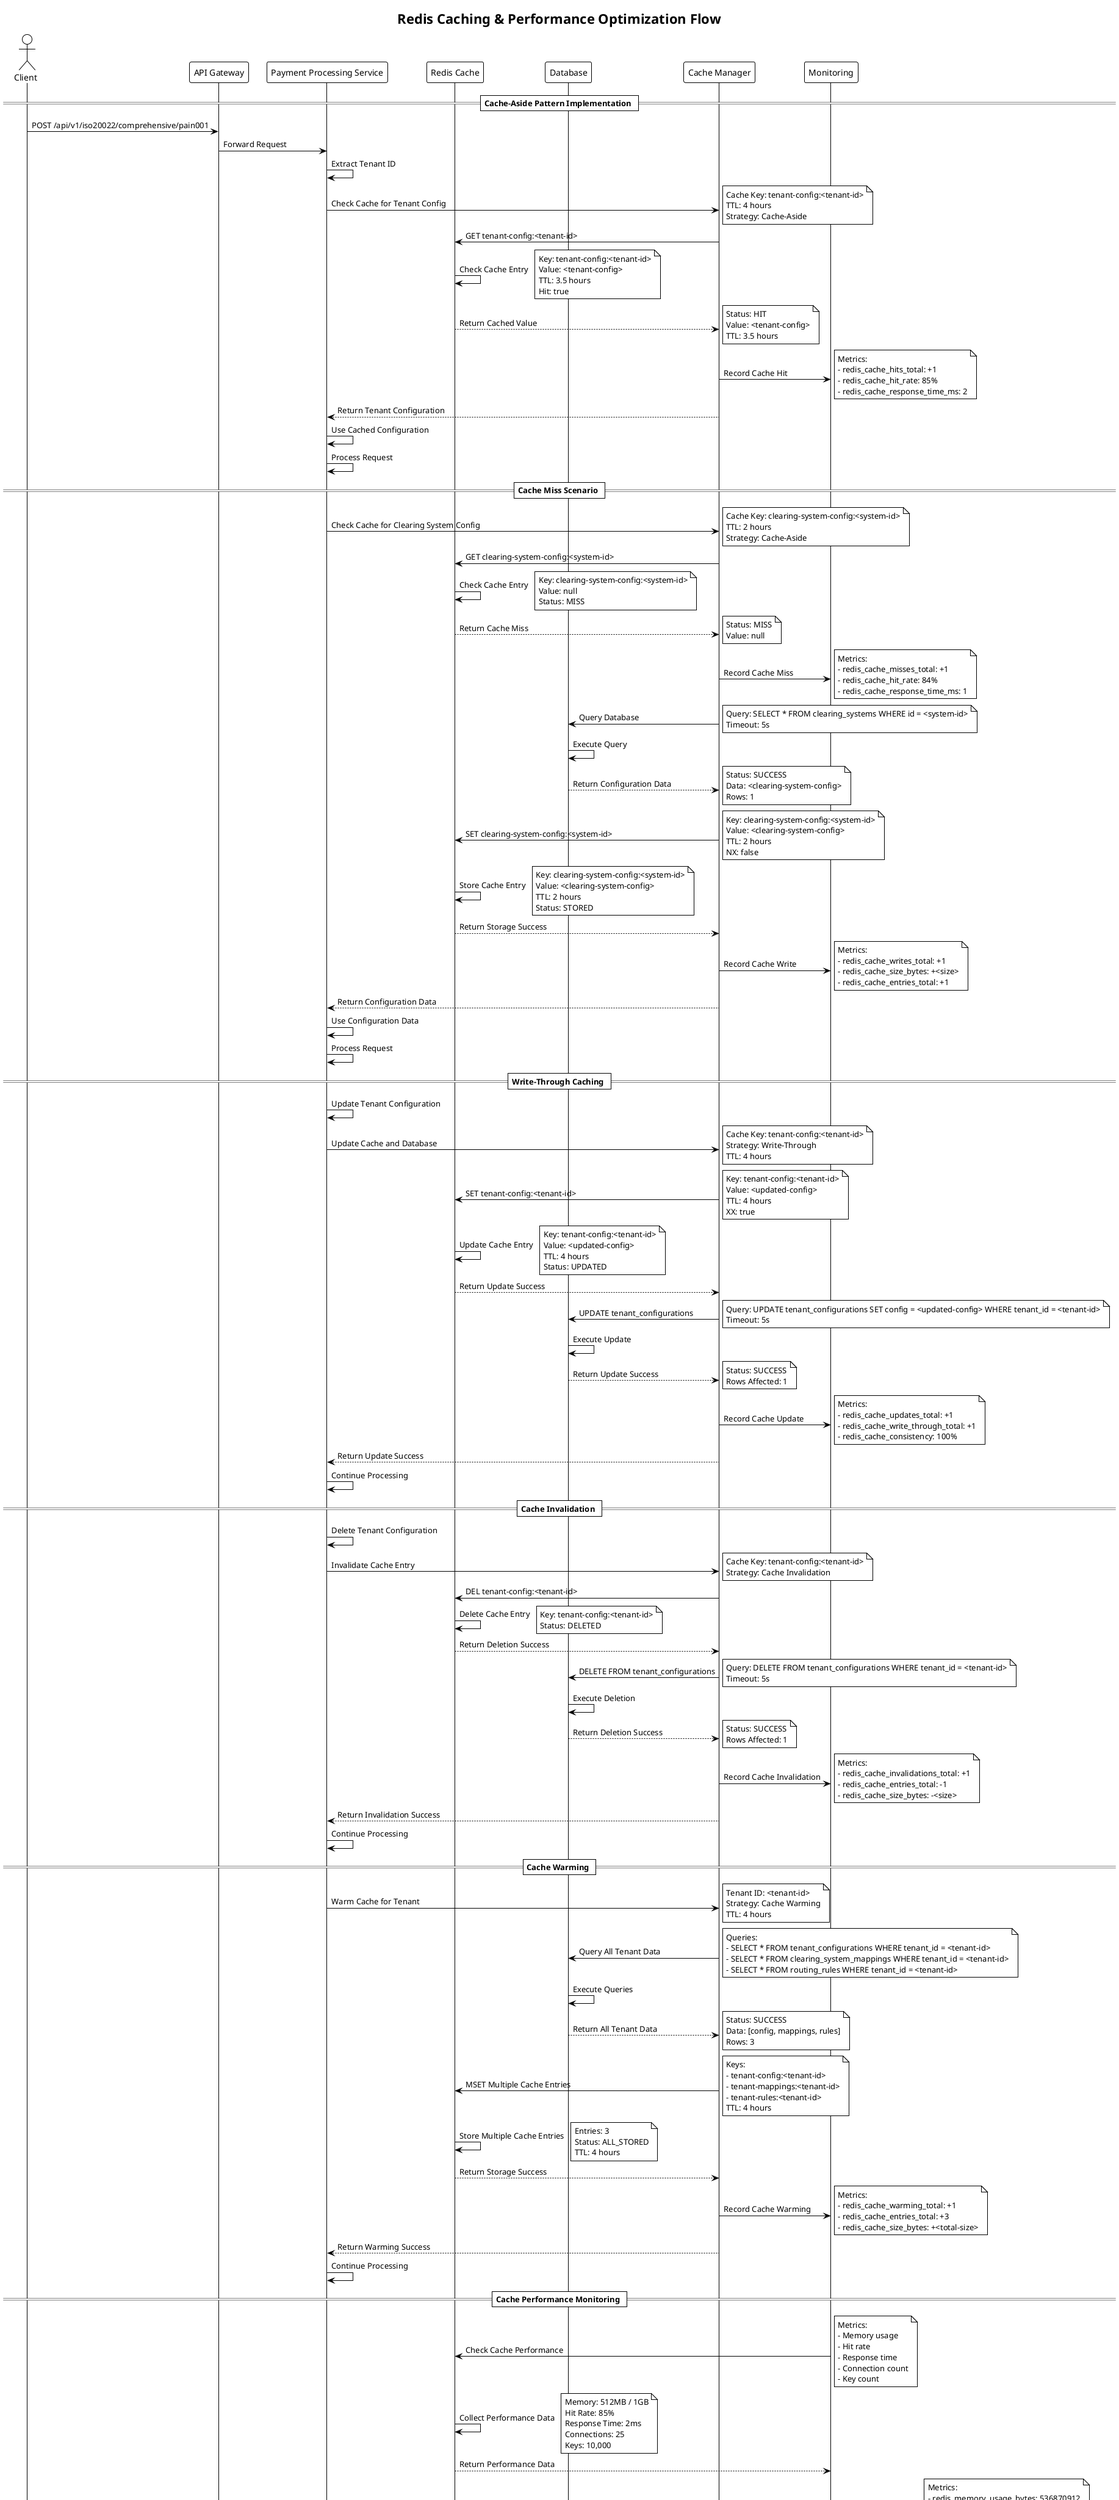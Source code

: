@startuml CACHING_REDIS_FLOW
!theme plain
title Redis Caching & Performance Optimization Flow

actor Client as C
participant "API Gateway" as AG
participant "Payment Processing Service" as MS
participant "Redis Cache" as RC
participant "Database" as DB
participant "Cache Manager" as CM
participant "Monitoring" as M

== Cache-Aside Pattern Implementation ==

C -> AG: POST /api/v1/iso20022/comprehensive/pain001
AG -> MS: Forward Request
MS -> MS: Extract Tenant ID
MS -> CM: Check Cache for Tenant Config
note right: Cache Key: tenant-config:<tenant-id>\nTTL: 4 hours\nStrategy: Cache-Aside

CM -> RC: GET tenant-config:<tenant-id>
RC -> RC: Check Cache Entry
note right: Key: tenant-config:<tenant-id>\nValue: <tenant-config>\nTTL: 3.5 hours\nHit: true

RC --> CM: Return Cached Value
note right: Status: HIT\nValue: <tenant-config>\nTTL: 3.5 hours

CM -> M: Record Cache Hit
note right: Metrics:\n- redis_cache_hits_total: +1\n- redis_cache_hit_rate: 85%\n- redis_cache_response_time_ms: 2

CM --> MS: Return Tenant Configuration
MS -> MS: Use Cached Configuration
MS -> MS: Process Request

== Cache Miss Scenario ==

MS -> CM: Check Cache for Clearing System Config
note right: Cache Key: clearing-system-config:<system-id>\nTTL: 2 hours\nStrategy: Cache-Aside

CM -> RC: GET clearing-system-config:<system-id>
RC -> RC: Check Cache Entry
note right: Key: clearing-system-config:<system-id>\nValue: null\nStatus: MISS

RC --> CM: Return Cache Miss
note right: Status: MISS\nValue: null

CM -> M: Record Cache Miss
note right: Metrics:\n- redis_cache_misses_total: +1\n- redis_cache_hit_rate: 84%\n- redis_cache_response_time_ms: 1

CM -> DB: Query Database
note right: Query: SELECT * FROM clearing_systems WHERE id = <system-id>\nTimeout: 5s

DB -> DB: Execute Query
DB --> CM: Return Configuration Data
note right: Status: SUCCESS\nData: <clearing-system-config>\nRows: 1

CM -> RC: SET clearing-system-config:<system-id>
note right: Key: clearing-system-config:<system-id>\nValue: <clearing-system-config>\nTTL: 2 hours\nNX: false

RC -> RC: Store Cache Entry
note right: Key: clearing-system-config:<system-id>\nValue: <clearing-system-config>\nTTL: 2 hours\nStatus: STORED

RC --> CM: Return Storage Success
CM -> M: Record Cache Write
note right: Metrics:\n- redis_cache_writes_total: +1\n- redis_cache_size_bytes: +<size>\n- redis_cache_entries_total: +1

CM --> MS: Return Configuration Data
MS -> MS: Use Configuration Data
MS -> MS: Process Request

== Write-Through Caching ==

MS -> MS: Update Tenant Configuration
MS -> CM: Update Cache and Database
note right: Cache Key: tenant-config:<tenant-id>\nStrategy: Write-Through\nTTL: 4 hours

CM -> RC: SET tenant-config:<tenant-id>
note right: Key: tenant-config:<tenant-id>\nValue: <updated-config>\nTTL: 4 hours\nXX: true

RC -> RC: Update Cache Entry
note right: Key: tenant-config:<tenant-id>\nValue: <updated-config>\nTTL: 4 hours\nStatus: UPDATED

RC --> CM: Return Update Success
CM -> DB: UPDATE tenant_configurations
note right: Query: UPDATE tenant_configurations SET config = <updated-config> WHERE tenant_id = <tenant-id>\nTimeout: 5s

DB -> DB: Execute Update
DB --> CM: Return Update Success
note right: Status: SUCCESS\nRows Affected: 1

CM -> M: Record Cache Update
note right: Metrics:\n- redis_cache_updates_total: +1\n- redis_cache_write_through_total: +1\n- redis_cache_consistency: 100%

CM --> MS: Return Update Success
MS -> MS: Continue Processing

== Cache Invalidation ==

MS -> MS: Delete Tenant Configuration
MS -> CM: Invalidate Cache Entry
note right: Cache Key: tenant-config:<tenant-id>\nStrategy: Cache Invalidation

CM -> RC: DEL tenant-config:<tenant-id>
RC -> RC: Delete Cache Entry
note right: Key: tenant-config:<tenant-id>\nStatus: DELETED

RC --> CM: Return Deletion Success
CM -> DB: DELETE FROM tenant_configurations
note right: Query: DELETE FROM tenant_configurations WHERE tenant_id = <tenant-id>\nTimeout: 5s

DB -> DB: Execute Deletion
DB --> CM: Return Deletion Success
note right: Status: SUCCESS\nRows Affected: 1

CM -> M: Record Cache Invalidation
note right: Metrics:\n- redis_cache_invalidations_total: +1\n- redis_cache_entries_total: -1\n- redis_cache_size_bytes: -<size>

CM --> MS: Return Invalidation Success
MS -> MS: Continue Processing

== Cache Warming ==

MS -> CM: Warm Cache for Tenant
note right: Tenant ID: <tenant-id>\nStrategy: Cache Warming\nTTL: 4 hours

CM -> DB: Query All Tenant Data
note right: Queries:\n- SELECT * FROM tenant_configurations WHERE tenant_id = <tenant-id>\n- SELECT * FROM clearing_system_mappings WHERE tenant_id = <tenant-id>\n- SELECT * FROM routing_rules WHERE tenant_id = <tenant-id>

DB -> DB: Execute Queries
DB --> CM: Return All Tenant Data
note right: Status: SUCCESS\nData: [config, mappings, rules]\nRows: 3

CM -> RC: MSET Multiple Cache Entries
note right: Keys:\n- tenant-config:<tenant-id>\n- tenant-mappings:<tenant-id>\n- tenant-rules:<tenant-id>\nTTL: 4 hours

RC -> RC: Store Multiple Cache Entries
note right: Entries: 3\nStatus: ALL_STORED\nTTL: 4 hours

RC --> CM: Return Storage Success
CM -> M: Record Cache Warming
note right: Metrics:\n- redis_cache_warming_total: +1\n- redis_cache_entries_total: +3\n- redis_cache_size_bytes: +<total-size>

CM --> MS: Return Warming Success
MS -> MS: Continue Processing

== Cache Performance Monitoring ==

M -> RC: Check Cache Performance
note right: Metrics:\n- Memory usage\n- Hit rate\n- Response time\n- Connection count\n- Key count

RC -> RC: Collect Performance Data
note right: Memory: 512MB / 1GB\nHit Rate: 85%\nResponse Time: 2ms\nConnections: 25\nKeys: 10,000

RC --> M: Return Performance Data
M -> M: Update Cache Metrics
note right: Metrics:\n- redis_memory_usage_bytes: 536870912\n- redis_hit_rate_percent: 85\n- redis_response_time_ms: 2\n- redis_connections_active: 25\n- redis_keys_total: 10000

== Cache Health Checks ==

M -> RC: Perform Health Check
note right: Health Checks:\n- PING command\n- Memory usage\n- Connection status\n- Replication status

RC -> RC: Execute Health Checks
note right: PING: PONG\nMemory: OK\nConnections: OK\nReplication: OK

RC --> M: Return Health Status
note right: Status: HEALTHY\nChecks: All passed\nResponse Time: 1ms

M -> M: Update Health Metrics
note right: Metrics:\n- redis_health_status: 1\n- redis_health_check_duration_ms: 1\n- redis_health_check_success_total: +1

== Cache Cluster Management ==

M -> RC: Check Cluster Status
note right: Cluster:\n- Master: redis-master\n- Replicas: redis-replica-1, redis-replica-2\n- Sentinels: redis-sentinel-1, redis-sentinel-2

RC -> RC: Check Cluster Health
note right: Master: UP\nReplicas: UP (2/2)\nSentinels: UP (2/2)\nReplication Lag: 0ms

RC --> M: Return Cluster Status
note right: Status: HEALTHY\nMaster: UP\nReplicas: 2/2 UP\nSentinels: 2/2 UP\nReplication: SYNC

M -> M: Update Cluster Metrics
note right: Metrics:\n- redis_cluster_health_status: 1\n- redis_master_status: 1\n- redis_replicas_active: 2\n- redis_sentinels_active: 2\n- redis_replication_lag_ms: 0

== Cache Security & Authentication ==

MS -> RC: Authenticate Cache Access
note right: Authentication: AUTH <password>\nUser: default\nPassword: <redis-password>

RC -> RC: Validate Credentials
note right: User: default\nPassword: Valid\nPermissions: [read, write, delete]

RC --> MS: Return Authentication Success
MS -> RC: Execute Cache Operations
note right: Operations: [GET, SET, DEL, MSET]\nACL: Allow\nUser: default

RC -> RC: Execute Operations
note right: Operations: Executed\nStatus: SUCCESS\nACL: Validated

RC --> MS: Return Operation Results
MS -> M: Record Security Metrics
note right: Metrics:\n- redis_auth_success_total: +1\n- redis_operations_total: +4\n- redis_security_status: 1

== Cache Features Summary ==

note over C,M
Redis Caching Features:
- Cache-Aside Pattern
- Write-Through Caching
- Write-Behind Caching
- Cache Invalidation
- Cache Warming
- Performance Monitoring
- Health Checks
- Cluster Management
- Security & Authentication
- TTL Management
- Memory Optimization
- Connection Pooling
- Replication & High Availability
- Sentinel Support
- Persistence Options
- Pub/Sub Messaging
- Lua Scripting
- Transaction Support
- Memory Eviction Policies
- Compression Support
end note

@enduml